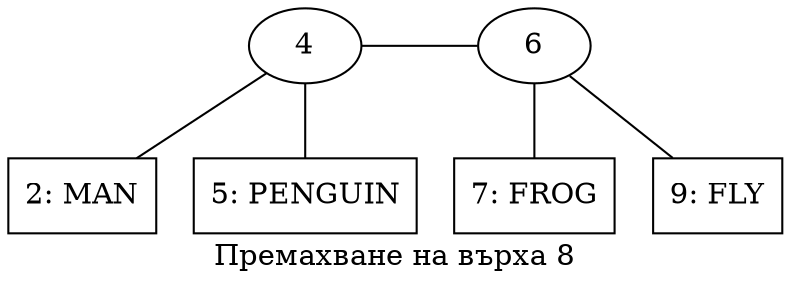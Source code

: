 graph G {
  ordering=out
  label="Премахване на върха 8"

  comment="leaves"
  node [shape=box];
  2 [label="2: MAN"];
  5 [label="5: PENGUIN"];
  7 [label="7: FROG"];
  9 [label="9: FLY"];

  comment="internal vertices"
  node [shape=ellipse];
 
  { rank=min
    4
    6 }

  4 -- 2;
  4 -- 5;
  4 -- 6;
  6 -- 7;
  6 -- 9;
}

